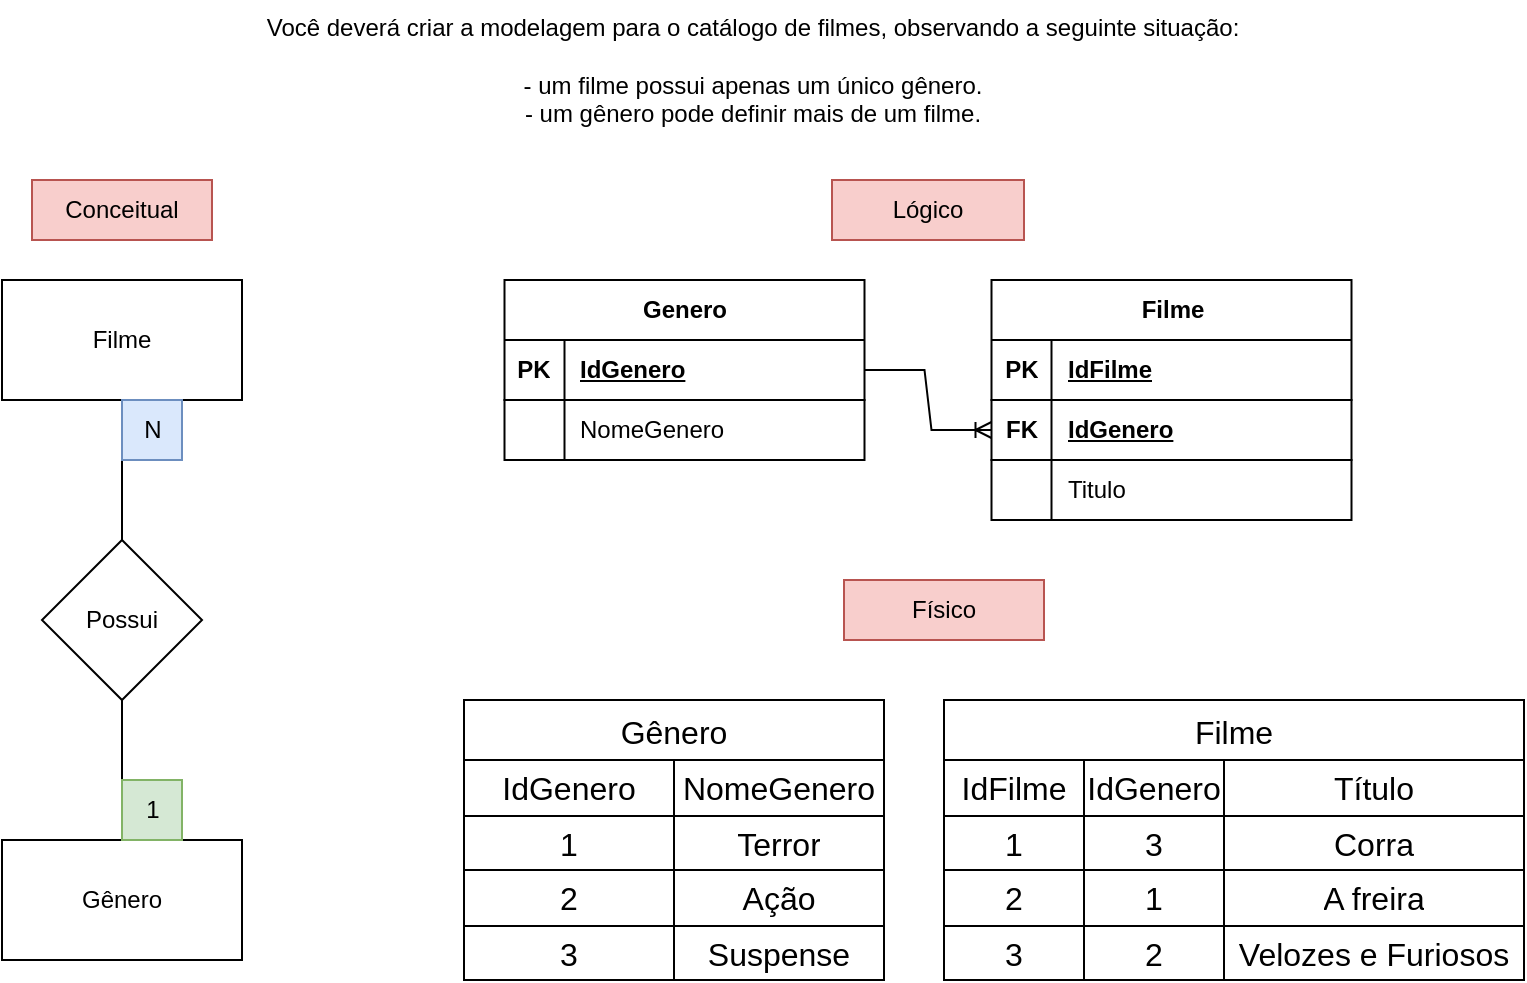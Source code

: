 <mxfile version="21.6.5" type="device">
  <diagram name="Página-1" id="e8nPapWINbScbidNu6U9">
    <mxGraphModel dx="1049" dy="621" grid="1" gridSize="10" guides="1" tooltips="1" connect="1" arrows="1" fold="1" page="1" pageScale="1" pageWidth="827" pageHeight="1169" math="0" shadow="0">
      <root>
        <mxCell id="0" />
        <mxCell id="1" parent="0" />
        <mxCell id="hanlL4ktnhCZCZ7IdgbA-1" value="&lt;div&gt;Você deverá criar a modelagem para o catálogo de filmes, observando a seguinte situação:&lt;/div&gt;&lt;div&gt;&lt;br&gt;&lt;/div&gt;&lt;div&gt;- um filme possui apenas um único gênero.&lt;/div&gt;&lt;div&gt;- um gênero pode definir mais de um filme.&lt;/div&gt;" style="text;html=1;align=center;verticalAlign=middle;resizable=0;points=[];autosize=1;strokeColor=none;fillColor=none;" parent="1" vertex="1">
          <mxGeometry x="159" y="50" width="510" height="70" as="geometry" />
        </mxCell>
        <mxCell id="hanlL4ktnhCZCZ7IdgbA-2" value="Gênero" style="rounded=0;whiteSpace=wrap;html=1;" parent="1" vertex="1">
          <mxGeometry x="39" y="470" width="120" height="60" as="geometry" />
        </mxCell>
        <mxCell id="GkdQl3qG6l_LRTpePXA7-1" style="edgeStyle=orthogonalEdgeStyle;rounded=0;orthogonalLoop=1;jettySize=auto;html=1;exitX=0.5;exitY=1;exitDx=0;exitDy=0;entryX=0.5;entryY=0;entryDx=0;entryDy=0;endArrow=none;endFill=0;" edge="1" parent="1" source="hanlL4ktnhCZCZ7IdgbA-3" target="hanlL4ktnhCZCZ7IdgbA-4">
          <mxGeometry relative="1" as="geometry">
            <Array as="points">
              <mxPoint x="99" y="280" />
              <mxPoint x="99" y="280" />
            </Array>
          </mxGeometry>
        </mxCell>
        <mxCell id="hanlL4ktnhCZCZ7IdgbA-3" value="Filme" style="rounded=0;whiteSpace=wrap;html=1;" parent="1" vertex="1">
          <mxGeometry x="39" y="190" width="120" height="60" as="geometry" />
        </mxCell>
        <mxCell id="GkdQl3qG6l_LRTpePXA7-2" style="edgeStyle=orthogonalEdgeStyle;rounded=0;orthogonalLoop=1;jettySize=auto;html=1;exitX=0.5;exitY=1;exitDx=0;exitDy=0;entryX=0.5;entryY=0;entryDx=0;entryDy=0;endArrow=none;endFill=0;" edge="1" parent="1" source="hanlL4ktnhCZCZ7IdgbA-4" target="hanlL4ktnhCZCZ7IdgbA-2">
          <mxGeometry relative="1" as="geometry" />
        </mxCell>
        <mxCell id="hanlL4ktnhCZCZ7IdgbA-4" value="Possui" style="rhombus;whiteSpace=wrap;html=1;" parent="1" vertex="1">
          <mxGeometry x="59" y="320" width="80" height="80" as="geometry" />
        </mxCell>
        <mxCell id="hanlL4ktnhCZCZ7IdgbA-14" value="N" style="text;html=1;align=center;verticalAlign=middle;resizable=0;points=[];autosize=1;strokeColor=#6c8ebf;fillColor=#dae8fc;" parent="1" vertex="1">
          <mxGeometry x="99" y="250" width="30" height="30" as="geometry" />
        </mxCell>
        <mxCell id="hanlL4ktnhCZCZ7IdgbA-15" value="1" style="text;html=1;align=center;verticalAlign=middle;resizable=0;points=[];autosize=1;strokeColor=#82b366;fillColor=#d5e8d4;" parent="1" vertex="1">
          <mxGeometry x="99" y="440" width="30" height="30" as="geometry" />
        </mxCell>
        <mxCell id="oG8vSm4dVd7lIJ0QFszK-24" value="Genero" style="shape=table;startSize=30;container=1;collapsible=1;childLayout=tableLayout;fixedRows=1;rowLines=0;fontStyle=1;align=center;resizeLast=1;html=1;" parent="1" vertex="1">
          <mxGeometry x="290.25" y="190" width="180" height="90" as="geometry" />
        </mxCell>
        <mxCell id="oG8vSm4dVd7lIJ0QFszK-25" value="" style="shape=tableRow;horizontal=0;startSize=0;swimlaneHead=0;swimlaneBody=0;fillColor=none;collapsible=0;dropTarget=0;points=[[0,0.5],[1,0.5]];portConstraint=eastwest;top=0;left=0;right=0;bottom=1;" parent="oG8vSm4dVd7lIJ0QFszK-24" vertex="1">
          <mxGeometry y="30" width="180" height="30" as="geometry" />
        </mxCell>
        <mxCell id="oG8vSm4dVd7lIJ0QFszK-26" value="PK" style="shape=partialRectangle;connectable=0;fillColor=none;top=0;left=0;bottom=0;right=0;fontStyle=1;overflow=hidden;whiteSpace=wrap;html=1;" parent="oG8vSm4dVd7lIJ0QFszK-25" vertex="1">
          <mxGeometry width="30" height="30" as="geometry">
            <mxRectangle width="30" height="30" as="alternateBounds" />
          </mxGeometry>
        </mxCell>
        <mxCell id="oG8vSm4dVd7lIJ0QFszK-27" value="IdGenero" style="shape=partialRectangle;connectable=0;fillColor=none;top=0;left=0;bottom=0;right=0;align=left;spacingLeft=6;fontStyle=5;overflow=hidden;whiteSpace=wrap;html=1;" parent="oG8vSm4dVd7lIJ0QFszK-25" vertex="1">
          <mxGeometry x="30" width="150" height="30" as="geometry">
            <mxRectangle width="150" height="30" as="alternateBounds" />
          </mxGeometry>
        </mxCell>
        <mxCell id="oG8vSm4dVd7lIJ0QFszK-28" value="" style="shape=tableRow;horizontal=0;startSize=0;swimlaneHead=0;swimlaneBody=0;fillColor=none;collapsible=0;dropTarget=0;points=[[0,0.5],[1,0.5]];portConstraint=eastwest;top=0;left=0;right=0;bottom=0;" parent="oG8vSm4dVd7lIJ0QFszK-24" vertex="1">
          <mxGeometry y="60" width="180" height="30" as="geometry" />
        </mxCell>
        <mxCell id="oG8vSm4dVd7lIJ0QFszK-29" value="" style="shape=partialRectangle;connectable=0;fillColor=none;top=0;left=0;bottom=0;right=0;editable=1;overflow=hidden;whiteSpace=wrap;html=1;" parent="oG8vSm4dVd7lIJ0QFszK-28" vertex="1">
          <mxGeometry width="30" height="30" as="geometry">
            <mxRectangle width="30" height="30" as="alternateBounds" />
          </mxGeometry>
        </mxCell>
        <mxCell id="oG8vSm4dVd7lIJ0QFszK-30" value="NomeGenero" style="shape=partialRectangle;connectable=0;fillColor=none;top=0;left=0;bottom=0;right=0;align=left;spacingLeft=6;overflow=hidden;whiteSpace=wrap;html=1;" parent="oG8vSm4dVd7lIJ0QFszK-28" vertex="1">
          <mxGeometry x="30" width="150" height="30" as="geometry">
            <mxRectangle width="150" height="30" as="alternateBounds" />
          </mxGeometry>
        </mxCell>
        <mxCell id="oG8vSm4dVd7lIJ0QFszK-40" value="Filme" style="shape=table;startSize=30;container=1;collapsible=1;childLayout=tableLayout;fixedRows=1;rowLines=0;fontStyle=1;align=center;resizeLast=1;html=1;" parent="1" vertex="1">
          <mxGeometry x="533.75" y="190" width="180" height="120" as="geometry" />
        </mxCell>
        <mxCell id="oG8vSm4dVd7lIJ0QFszK-41" value="" style="shape=tableRow;horizontal=0;startSize=0;swimlaneHead=0;swimlaneBody=0;fillColor=none;collapsible=0;dropTarget=0;points=[[0,0.5],[1,0.5]];portConstraint=eastwest;top=0;left=0;right=0;bottom=1;" parent="oG8vSm4dVd7lIJ0QFszK-40" vertex="1">
          <mxGeometry y="30" width="180" height="30" as="geometry" />
        </mxCell>
        <mxCell id="oG8vSm4dVd7lIJ0QFszK-42" value="PK" style="shape=partialRectangle;connectable=0;fillColor=none;top=0;left=0;bottom=0;right=0;fontStyle=1;overflow=hidden;whiteSpace=wrap;html=1;" parent="oG8vSm4dVd7lIJ0QFszK-41" vertex="1">
          <mxGeometry width="30" height="30" as="geometry">
            <mxRectangle width="30" height="30" as="alternateBounds" />
          </mxGeometry>
        </mxCell>
        <mxCell id="oG8vSm4dVd7lIJ0QFszK-43" value="IdFilme" style="shape=partialRectangle;connectable=0;fillColor=none;top=0;left=0;bottom=0;right=0;align=left;spacingLeft=6;fontStyle=5;overflow=hidden;whiteSpace=wrap;html=1;" parent="oG8vSm4dVd7lIJ0QFszK-41" vertex="1">
          <mxGeometry x="30" width="150" height="30" as="geometry">
            <mxRectangle width="150" height="30" as="alternateBounds" />
          </mxGeometry>
        </mxCell>
        <mxCell id="oG8vSm4dVd7lIJ0QFszK-81" style="shape=tableRow;horizontal=0;startSize=0;swimlaneHead=0;swimlaneBody=0;fillColor=none;collapsible=0;dropTarget=0;points=[[0,0.5],[1,0.5]];portConstraint=eastwest;top=0;left=0;right=0;bottom=1;" parent="oG8vSm4dVd7lIJ0QFszK-40" vertex="1">
          <mxGeometry y="60" width="180" height="30" as="geometry" />
        </mxCell>
        <mxCell id="oG8vSm4dVd7lIJ0QFszK-82" value="FK" style="shape=partialRectangle;connectable=0;fillColor=none;top=0;left=0;bottom=0;right=0;fontStyle=1;overflow=hidden;whiteSpace=wrap;html=1;" parent="oG8vSm4dVd7lIJ0QFszK-81" vertex="1">
          <mxGeometry width="30" height="30" as="geometry">
            <mxRectangle width="30" height="30" as="alternateBounds" />
          </mxGeometry>
        </mxCell>
        <mxCell id="oG8vSm4dVd7lIJ0QFszK-83" value="IdGenero" style="shape=partialRectangle;connectable=0;fillColor=none;top=0;left=0;bottom=0;right=0;align=left;spacingLeft=6;fontStyle=5;overflow=hidden;whiteSpace=wrap;html=1;" parent="oG8vSm4dVd7lIJ0QFszK-81" vertex="1">
          <mxGeometry x="30" width="150" height="30" as="geometry">
            <mxRectangle width="150" height="30" as="alternateBounds" />
          </mxGeometry>
        </mxCell>
        <mxCell id="oG8vSm4dVd7lIJ0QFszK-44" value="" style="shape=tableRow;horizontal=0;startSize=0;swimlaneHead=0;swimlaneBody=0;fillColor=none;collapsible=0;dropTarget=0;points=[[0,0.5],[1,0.5]];portConstraint=eastwest;top=0;left=0;right=0;bottom=0;" parent="oG8vSm4dVd7lIJ0QFszK-40" vertex="1">
          <mxGeometry y="90" width="180" height="30" as="geometry" />
        </mxCell>
        <mxCell id="oG8vSm4dVd7lIJ0QFszK-45" value="" style="shape=partialRectangle;connectable=0;fillColor=none;top=0;left=0;bottom=0;right=0;editable=1;overflow=hidden;whiteSpace=wrap;html=1;" parent="oG8vSm4dVd7lIJ0QFszK-44" vertex="1">
          <mxGeometry width="30" height="30" as="geometry">
            <mxRectangle width="30" height="30" as="alternateBounds" />
          </mxGeometry>
        </mxCell>
        <mxCell id="oG8vSm4dVd7lIJ0QFszK-46" value="Titulo" style="shape=partialRectangle;connectable=0;fillColor=none;top=0;left=0;bottom=0;right=0;align=left;spacingLeft=6;overflow=hidden;whiteSpace=wrap;html=1;" parent="oG8vSm4dVd7lIJ0QFszK-44" vertex="1">
          <mxGeometry x="30" width="150" height="30" as="geometry">
            <mxRectangle width="150" height="30" as="alternateBounds" />
          </mxGeometry>
        </mxCell>
        <mxCell id="oG8vSm4dVd7lIJ0QFszK-86" value="" style="edgeStyle=entityRelationEdgeStyle;fontSize=12;html=1;endArrow=ERoneToMany;rounded=0;entryX=0;entryY=0.5;entryDx=0;entryDy=0;exitX=1;exitY=0.5;exitDx=0;exitDy=0;" parent="1" source="oG8vSm4dVd7lIJ0QFszK-25" target="oG8vSm4dVd7lIJ0QFszK-81" edge="1">
          <mxGeometry width="100" height="100" relative="1" as="geometry">
            <mxPoint x="370.25" y="320" as="sourcePoint" />
            <mxPoint x="470.25" y="220" as="targetPoint" />
          </mxGeometry>
        </mxCell>
        <mxCell id="oG8vSm4dVd7lIJ0QFszK-87" value="Lógico" style="rounded=0;whiteSpace=wrap;html=1;fillColor=#f8cecc;strokeColor=#b85450;" parent="1" vertex="1">
          <mxGeometry x="454" y="140" width="96" height="30" as="geometry" />
        </mxCell>
        <mxCell id="oG8vSm4dVd7lIJ0QFszK-88" value="Físico" style="rounded=0;whiteSpace=wrap;html=1;fillColor=#f8cecc;strokeColor=#b85450;" parent="1" vertex="1">
          <mxGeometry x="460" y="340" width="100" height="30" as="geometry" />
        </mxCell>
        <mxCell id="oG8vSm4dVd7lIJ0QFszK-93" value="Gênero" style="shape=table;startSize=30;container=1;collapsible=0;childLayout=tableLayout;strokeColor=default;fontSize=16;" parent="1" vertex="1">
          <mxGeometry x="270" y="400" width="210" height="140" as="geometry" />
        </mxCell>
        <mxCell id="oG8vSm4dVd7lIJ0QFszK-94" value="" style="shape=tableRow;horizontal=0;startSize=0;swimlaneHead=0;swimlaneBody=0;strokeColor=inherit;top=0;left=0;bottom=0;right=0;collapsible=0;dropTarget=0;fillColor=none;points=[[0,0.5],[1,0.5]];portConstraint=eastwest;fontSize=16;" parent="oG8vSm4dVd7lIJ0QFszK-93" vertex="1">
          <mxGeometry y="30" width="210" height="28" as="geometry" />
        </mxCell>
        <mxCell id="oG8vSm4dVd7lIJ0QFszK-95" value="IdGenero" style="shape=partialRectangle;html=1;whiteSpace=wrap;connectable=0;strokeColor=inherit;overflow=hidden;fillColor=none;top=0;left=0;bottom=0;right=0;pointerEvents=1;fontSize=16;" parent="oG8vSm4dVd7lIJ0QFszK-94" vertex="1">
          <mxGeometry width="105" height="28" as="geometry">
            <mxRectangle width="105" height="28" as="alternateBounds" />
          </mxGeometry>
        </mxCell>
        <mxCell id="oG8vSm4dVd7lIJ0QFszK-96" value="NomeGenero" style="shape=partialRectangle;html=1;whiteSpace=wrap;connectable=0;strokeColor=inherit;overflow=hidden;fillColor=none;top=0;left=0;bottom=0;right=0;pointerEvents=1;fontSize=16;" parent="oG8vSm4dVd7lIJ0QFszK-94" vertex="1">
          <mxGeometry x="105" width="105" height="28" as="geometry">
            <mxRectangle width="105" height="28" as="alternateBounds" />
          </mxGeometry>
        </mxCell>
        <mxCell id="oG8vSm4dVd7lIJ0QFszK-107" style="shape=tableRow;horizontal=0;startSize=0;swimlaneHead=0;swimlaneBody=0;strokeColor=inherit;top=0;left=0;bottom=0;right=0;collapsible=0;dropTarget=0;fillColor=none;points=[[0,0.5],[1,0.5]];portConstraint=eastwest;fontSize=16;" parent="oG8vSm4dVd7lIJ0QFszK-93" vertex="1">
          <mxGeometry y="58" width="210" height="27" as="geometry" />
        </mxCell>
        <mxCell id="oG8vSm4dVd7lIJ0QFszK-108" value="1" style="shape=partialRectangle;html=1;whiteSpace=wrap;connectable=0;strokeColor=inherit;overflow=hidden;fillColor=none;top=0;left=0;bottom=0;right=0;pointerEvents=1;fontSize=16;" parent="oG8vSm4dVd7lIJ0QFszK-107" vertex="1">
          <mxGeometry width="105" height="27" as="geometry">
            <mxRectangle width="105" height="27" as="alternateBounds" />
          </mxGeometry>
        </mxCell>
        <mxCell id="oG8vSm4dVd7lIJ0QFszK-109" value="Terror" style="shape=partialRectangle;html=1;whiteSpace=wrap;connectable=0;strokeColor=inherit;overflow=hidden;fillColor=none;top=0;left=0;bottom=0;right=0;pointerEvents=1;fontSize=16;" parent="oG8vSm4dVd7lIJ0QFszK-107" vertex="1">
          <mxGeometry x="105" width="105" height="27" as="geometry">
            <mxRectangle width="105" height="27" as="alternateBounds" />
          </mxGeometry>
        </mxCell>
        <mxCell id="oG8vSm4dVd7lIJ0QFszK-98" value="" style="shape=tableRow;horizontal=0;startSize=0;swimlaneHead=0;swimlaneBody=0;strokeColor=inherit;top=0;left=0;bottom=0;right=0;collapsible=0;dropTarget=0;fillColor=none;points=[[0,0.5],[1,0.5]];portConstraint=eastwest;fontSize=16;" parent="oG8vSm4dVd7lIJ0QFszK-93" vertex="1">
          <mxGeometry y="85" width="210" height="28" as="geometry" />
        </mxCell>
        <mxCell id="oG8vSm4dVd7lIJ0QFszK-99" value="2" style="shape=partialRectangle;html=1;whiteSpace=wrap;connectable=0;strokeColor=inherit;overflow=hidden;fillColor=none;top=0;left=0;bottom=0;right=0;pointerEvents=1;fontSize=16;" parent="oG8vSm4dVd7lIJ0QFszK-98" vertex="1">
          <mxGeometry width="105" height="28" as="geometry">
            <mxRectangle width="105" height="28" as="alternateBounds" />
          </mxGeometry>
        </mxCell>
        <mxCell id="oG8vSm4dVd7lIJ0QFszK-100" value="Ação" style="shape=partialRectangle;html=1;whiteSpace=wrap;connectable=0;strokeColor=inherit;overflow=hidden;fillColor=none;top=0;left=0;bottom=0;right=0;pointerEvents=1;fontSize=16;" parent="oG8vSm4dVd7lIJ0QFszK-98" vertex="1">
          <mxGeometry x="105" width="105" height="28" as="geometry">
            <mxRectangle width="105" height="28" as="alternateBounds" />
          </mxGeometry>
        </mxCell>
        <mxCell id="oG8vSm4dVd7lIJ0QFszK-102" value="" style="shape=tableRow;horizontal=0;startSize=0;swimlaneHead=0;swimlaneBody=0;strokeColor=inherit;top=0;left=0;bottom=0;right=0;collapsible=0;dropTarget=0;fillColor=none;points=[[0,0.5],[1,0.5]];portConstraint=eastwest;fontSize=16;" parent="oG8vSm4dVd7lIJ0QFszK-93" vertex="1">
          <mxGeometry y="113" width="210" height="27" as="geometry" />
        </mxCell>
        <mxCell id="oG8vSm4dVd7lIJ0QFszK-103" value="3" style="shape=partialRectangle;html=1;whiteSpace=wrap;connectable=0;strokeColor=inherit;overflow=hidden;fillColor=none;top=0;left=0;bottom=0;right=0;pointerEvents=1;fontSize=16;" parent="oG8vSm4dVd7lIJ0QFszK-102" vertex="1">
          <mxGeometry width="105" height="27" as="geometry">
            <mxRectangle width="105" height="27" as="alternateBounds" />
          </mxGeometry>
        </mxCell>
        <mxCell id="oG8vSm4dVd7lIJ0QFszK-104" value="Suspense" style="shape=partialRectangle;html=1;whiteSpace=wrap;connectable=0;strokeColor=inherit;overflow=hidden;fillColor=none;top=0;left=0;bottom=0;right=0;pointerEvents=1;fontSize=16;" parent="oG8vSm4dVd7lIJ0QFszK-102" vertex="1">
          <mxGeometry x="105" width="105" height="27" as="geometry">
            <mxRectangle width="105" height="27" as="alternateBounds" />
          </mxGeometry>
        </mxCell>
        <mxCell id="oG8vSm4dVd7lIJ0QFszK-111" value="Filme" style="shape=table;startSize=30;container=1;collapsible=0;childLayout=tableLayout;strokeColor=default;fontSize=16;" parent="1" vertex="1">
          <mxGeometry x="510" y="400" width="290" height="140" as="geometry" />
        </mxCell>
        <mxCell id="oG8vSm4dVd7lIJ0QFszK-112" value="" style="shape=tableRow;horizontal=0;startSize=0;swimlaneHead=0;swimlaneBody=0;strokeColor=inherit;top=0;left=0;bottom=0;right=0;collapsible=0;dropTarget=0;fillColor=none;points=[[0,0.5],[1,0.5]];portConstraint=eastwest;fontSize=16;" parent="oG8vSm4dVd7lIJ0QFszK-111" vertex="1">
          <mxGeometry y="30" width="290" height="28" as="geometry" />
        </mxCell>
        <mxCell id="oG8vSm4dVd7lIJ0QFszK-113" value="IdFilme" style="shape=partialRectangle;html=1;whiteSpace=wrap;connectable=0;strokeColor=inherit;overflow=hidden;fillColor=none;top=0;left=0;bottom=0;right=0;pointerEvents=1;fontSize=16;" parent="oG8vSm4dVd7lIJ0QFszK-112" vertex="1">
          <mxGeometry width="70" height="28" as="geometry">
            <mxRectangle width="70" height="28" as="alternateBounds" />
          </mxGeometry>
        </mxCell>
        <mxCell id="oG8vSm4dVd7lIJ0QFszK-114" value="IdGenero" style="shape=partialRectangle;html=1;whiteSpace=wrap;connectable=0;strokeColor=inherit;overflow=hidden;fillColor=none;top=0;left=0;bottom=0;right=0;pointerEvents=1;fontSize=16;" parent="oG8vSm4dVd7lIJ0QFszK-112" vertex="1">
          <mxGeometry x="70" width="70" height="28" as="geometry">
            <mxRectangle width="70" height="28" as="alternateBounds" />
          </mxGeometry>
        </mxCell>
        <mxCell id="oG8vSm4dVd7lIJ0QFszK-115" value="Título" style="shape=partialRectangle;html=1;whiteSpace=wrap;connectable=0;strokeColor=inherit;overflow=hidden;fillColor=none;top=0;left=0;bottom=0;right=0;pointerEvents=1;fontSize=16;" parent="oG8vSm4dVd7lIJ0QFszK-112" vertex="1">
          <mxGeometry x="140" width="150" height="28" as="geometry">
            <mxRectangle width="150" height="28" as="alternateBounds" />
          </mxGeometry>
        </mxCell>
        <mxCell id="oG8vSm4dVd7lIJ0QFszK-116" value="" style="shape=tableRow;horizontal=0;startSize=0;swimlaneHead=0;swimlaneBody=0;strokeColor=inherit;top=0;left=0;bottom=0;right=0;collapsible=0;dropTarget=0;fillColor=none;points=[[0,0.5],[1,0.5]];portConstraint=eastwest;fontSize=16;" parent="oG8vSm4dVd7lIJ0QFszK-111" vertex="1">
          <mxGeometry y="58" width="290" height="27" as="geometry" />
        </mxCell>
        <mxCell id="oG8vSm4dVd7lIJ0QFszK-117" value="1" style="shape=partialRectangle;html=1;whiteSpace=wrap;connectable=0;strokeColor=inherit;overflow=hidden;fillColor=none;top=0;left=0;bottom=0;right=0;pointerEvents=1;fontSize=16;" parent="oG8vSm4dVd7lIJ0QFszK-116" vertex="1">
          <mxGeometry width="70" height="27" as="geometry">
            <mxRectangle width="70" height="27" as="alternateBounds" />
          </mxGeometry>
        </mxCell>
        <mxCell id="oG8vSm4dVd7lIJ0QFszK-118" value="3" style="shape=partialRectangle;html=1;whiteSpace=wrap;connectable=0;strokeColor=inherit;overflow=hidden;fillColor=none;top=0;left=0;bottom=0;right=0;pointerEvents=1;fontSize=16;" parent="oG8vSm4dVd7lIJ0QFszK-116" vertex="1">
          <mxGeometry x="70" width="70" height="27" as="geometry">
            <mxRectangle width="70" height="27" as="alternateBounds" />
          </mxGeometry>
        </mxCell>
        <mxCell id="oG8vSm4dVd7lIJ0QFszK-119" value="Corra" style="shape=partialRectangle;html=1;whiteSpace=wrap;connectable=0;strokeColor=inherit;overflow=hidden;fillColor=none;top=0;left=0;bottom=0;right=0;pointerEvents=1;fontSize=16;" parent="oG8vSm4dVd7lIJ0QFszK-116" vertex="1">
          <mxGeometry x="140" width="150" height="27" as="geometry">
            <mxRectangle width="150" height="27" as="alternateBounds" />
          </mxGeometry>
        </mxCell>
        <mxCell id="oG8vSm4dVd7lIJ0QFszK-120" value="" style="shape=tableRow;horizontal=0;startSize=0;swimlaneHead=0;swimlaneBody=0;strokeColor=inherit;top=0;left=0;bottom=0;right=0;collapsible=0;dropTarget=0;fillColor=none;points=[[0,0.5],[1,0.5]];portConstraint=eastwest;fontSize=16;" parent="oG8vSm4dVd7lIJ0QFszK-111" vertex="1">
          <mxGeometry y="85" width="290" height="28" as="geometry" />
        </mxCell>
        <mxCell id="oG8vSm4dVd7lIJ0QFszK-121" value="2" style="shape=partialRectangle;html=1;whiteSpace=wrap;connectable=0;strokeColor=inherit;overflow=hidden;fillColor=none;top=0;left=0;bottom=0;right=0;pointerEvents=1;fontSize=16;" parent="oG8vSm4dVd7lIJ0QFszK-120" vertex="1">
          <mxGeometry width="70" height="28" as="geometry">
            <mxRectangle width="70" height="28" as="alternateBounds" />
          </mxGeometry>
        </mxCell>
        <mxCell id="oG8vSm4dVd7lIJ0QFszK-122" value="1" style="shape=partialRectangle;html=1;whiteSpace=wrap;connectable=0;strokeColor=inherit;overflow=hidden;fillColor=none;top=0;left=0;bottom=0;right=0;pointerEvents=1;fontSize=16;" parent="oG8vSm4dVd7lIJ0QFszK-120" vertex="1">
          <mxGeometry x="70" width="70" height="28" as="geometry">
            <mxRectangle width="70" height="28" as="alternateBounds" />
          </mxGeometry>
        </mxCell>
        <mxCell id="oG8vSm4dVd7lIJ0QFszK-123" value="A freira" style="shape=partialRectangle;html=1;whiteSpace=wrap;connectable=0;strokeColor=inherit;overflow=hidden;fillColor=none;top=0;left=0;bottom=0;right=0;pointerEvents=1;fontSize=16;" parent="oG8vSm4dVd7lIJ0QFszK-120" vertex="1">
          <mxGeometry x="140" width="150" height="28" as="geometry">
            <mxRectangle width="150" height="28" as="alternateBounds" />
          </mxGeometry>
        </mxCell>
        <mxCell id="GkdQl3qG6l_LRTpePXA7-5" style="shape=tableRow;horizontal=0;startSize=0;swimlaneHead=0;swimlaneBody=0;strokeColor=inherit;top=0;left=0;bottom=0;right=0;collapsible=0;dropTarget=0;fillColor=none;points=[[0,0.5],[1,0.5]];portConstraint=eastwest;fontSize=16;" vertex="1" parent="oG8vSm4dVd7lIJ0QFszK-111">
          <mxGeometry y="113" width="290" height="27" as="geometry" />
        </mxCell>
        <mxCell id="GkdQl3qG6l_LRTpePXA7-6" value="3" style="shape=partialRectangle;html=1;whiteSpace=wrap;connectable=0;strokeColor=inherit;overflow=hidden;fillColor=none;top=0;left=0;bottom=0;right=0;pointerEvents=1;fontSize=16;" vertex="1" parent="GkdQl3qG6l_LRTpePXA7-5">
          <mxGeometry width="70" height="27" as="geometry">
            <mxRectangle width="70" height="27" as="alternateBounds" />
          </mxGeometry>
        </mxCell>
        <mxCell id="GkdQl3qG6l_LRTpePXA7-7" value="2" style="shape=partialRectangle;html=1;whiteSpace=wrap;connectable=0;strokeColor=inherit;overflow=hidden;fillColor=none;top=0;left=0;bottom=0;right=0;pointerEvents=1;fontSize=16;" vertex="1" parent="GkdQl3qG6l_LRTpePXA7-5">
          <mxGeometry x="70" width="70" height="27" as="geometry">
            <mxRectangle width="70" height="27" as="alternateBounds" />
          </mxGeometry>
        </mxCell>
        <mxCell id="GkdQl3qG6l_LRTpePXA7-8" value="Velozes e Furiosos" style="shape=partialRectangle;html=1;whiteSpace=wrap;connectable=0;strokeColor=inherit;overflow=hidden;fillColor=none;top=0;left=0;bottom=0;right=0;pointerEvents=1;fontSize=16;" vertex="1" parent="GkdQl3qG6l_LRTpePXA7-5">
          <mxGeometry x="140" width="150" height="27" as="geometry">
            <mxRectangle width="150" height="27" as="alternateBounds" />
          </mxGeometry>
        </mxCell>
        <mxCell id="GkdQl3qG6l_LRTpePXA7-3" value="Conceitual" style="rounded=0;whiteSpace=wrap;html=1;fillColor=#f8cecc;strokeColor=#b85450;" vertex="1" parent="1">
          <mxGeometry x="54" y="140" width="90" height="30" as="geometry" />
        </mxCell>
      </root>
    </mxGraphModel>
  </diagram>
</mxfile>
